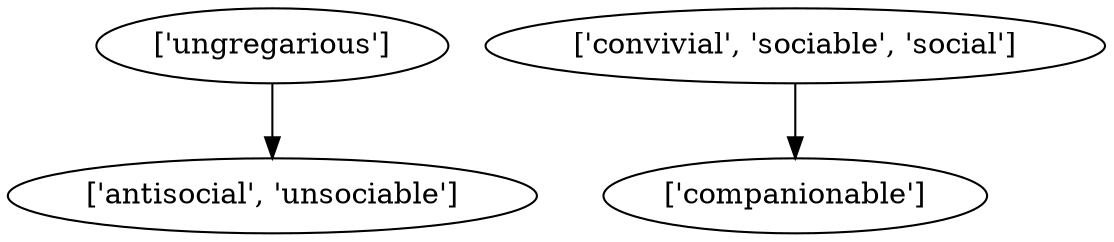 strict digraph  {
	"['ungregarious']" -> "['antisocial', 'unsociable']";
	"['convivial', 'sociable', 'social']" -> "['companionable']";
}
